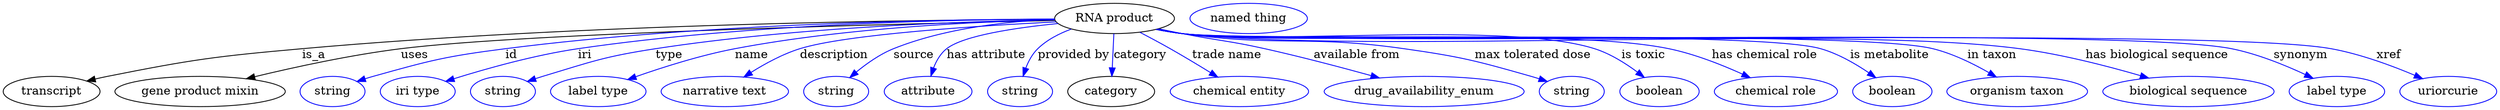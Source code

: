 digraph {
	graph [bb="0,0,2950.4,123"];
	node [label="\N"];
	"RNA product"	[height=0.5,
		label="RNA product",
		pos="1315.2,105",
		width=1.9679];
	transcript	[height=0.5,
		pos="57.195,18",
		width=1.5887];
	"RNA product" -> transcript	[label=is_a,
		lp="368.19,61.5",
		pos="e,98.933,30.491 1244.2,103.97 1084.7,103.35 686.15,98.672 354.19,69 250.9,59.767 224.9,56.298 123.19,36 118.51,35.065 113.66,34.002 \
108.82,32.875"];
	"gene product mixin"	[height=0.5,
		pos="233.19,18",
		width=2.7984];
	"RNA product" -> "gene product mixin"	[label=uses,
		lp="487.69,61.5",
		pos="e,288.06,33.23 1244.9,102.58 1070.2,98.826 620.08,87.597 471.19,69 411.94,61.599 345.51,47.113 297.92,35.631"];
	id	[color=blue,
		height=0.5,
		label=string,
		pos="390.19,18",
		width=1.0652];
	"RNA product" -> id	[color=blue,
		label=id,
		lp="602.19,61.5",
		pos="e,419.19,29.966 1244.4,104.27 1114.9,103.94 831.65,99.403 595.19,69 524.47,59.907 506.84,55.278 438.19,36 435.09,35.128 431.89,34.158 \
428.69,33.138",
		style=solid];
	iri	[color=blue,
		height=0.5,
		label="iri type",
		pos="491.19,18",
		width=1.2277];
	"RNA product" -> iri	[color=blue,
		label=iri,
		lp="689.19,61.5",
		pos="e,524.36,30.128 1243.9,104.3 1126.2,103.84 883.76,98.911 681.19,69 629.78,61.408 572.25,45.138 534.11,33.212",
		style=solid];
	type	[color=blue,
		height=0.5,
		label=string,
		pos="592.19,18",
		width=1.0652];
	"RNA product" -> type	[color=blue,
		label=type,
		lp="788.19,61.5",
		pos="e,621.12,29.995 1244.5,103.46 1140.4,101.77 940.23,95.047 772.19,69 712.01,59.671 697.47,53.715 639.19,36 636.43,35.16 633.59,34.251 \
630.74,33.305",
		style=solid];
	name	[color=blue,
		height=0.5,
		label="label type",
		pos="705.19,18",
		width=1.5707];
	"RNA product" -> name	[color=blue,
		label=name,
		lp="886.19,61.5",
		pos="e,740.11,32.331 1244.6,103.35 1155.6,101.42 998.27,94.326 866.19,69 825.95,61.282 781.56,47.05 749.61,35.738",
		style=solid];
	description	[color=blue,
		height=0.5,
		label="narrative text",
		pos="855.19,18",
		width=2.0943];
	"RNA product" -> description	[color=blue,
		label=description,
		lp="983.69,61.5",
		pos="e,877.49,35.212 1246,100.97 1154.4,96.351 997.87,86.229 943.19,69 922.97,62.628 902.27,51.156 886.02,40.806",
		style=solid];
	source	[color=blue,
		height=0.5,
		label=string,
		pos="987.19,18",
		width=1.0652];
	"RNA product" -> source	[color=blue,
		label=source,
		lp="1077.2,61.5",
		pos="e,1002.8,34.573 1244.3,104.23 1190.1,102.14 1114.5,94.246 1053.2,69 1037.5,62.552 1022.3,51.45 1010.4,41.342",
		style=solid];
	"has attribute"	[color=blue,
		height=0.5,
		label=attribute,
		pos="1095.2,18",
		width=1.4443];
	"RNA product" -> "has attribute"	[color=blue,
		label="has attribute",
		lp="1163.2,61.5",
		pos="e,1098.1,36.394 1248.1,99.066 1198.5,94.175 1136.3,85.029 1116.2,69 1109,63.259 1104.2,54.612 1101.1,46.116",
		style=solid];
	"provided by"	[color=blue,
		height=0.5,
		label=string,
		pos="1203.2,18",
		width=1.0652];
	"RNA product" -> "provided by"	[color=blue,
		label="provided by",
		lp="1266.7,61.5",
		pos="e,1206.8,36.259 1263.8,92.316 1249.6,87.082 1235.1,79.607 1224.2,69 1217.8,62.755 1213.2,54.234 1210,45.995",
		style=solid];
	category	[height=0.5,
		pos="1311.2,18",
		width=1.4263];
	"RNA product" -> category	[color=blue,
		label=category,
		lp="1345.7,61.5",
		pos="e,1312,36.175 1314.4,86.799 1313.8,75.163 1313.1,59.548 1312.5,46.237",
		style=solid];
	"trade name"	[color=blue,
		height=0.5,
		label="chemical entity",
		pos="1462.2,18",
		width=2.2748];
	"RNA product" -> "trade name"	[color=blue,
		label="trade name",
		lp="1447.2,61.5",
		pos="e,1436.9,35.195 1345.3,88.555 1356.7,82.604 1369.6,75.641 1381.2,69 1396.9,60.019 1413.9,49.591 1428.3,40.59",
		style=solid];
	"available from"	[color=blue,
		height=0.5,
		label=drug_availability_enum,
		pos="1680.2,18",
		width=3.2858];
	"RNA product" -> "available from"	[color=blue,
		label="available from",
		lp="1601.7,61.5",
		pos="e,1627.4,34.229 1367,92.619 1376,90.696 1385.4,88.756 1394.2,87 1437.6,78.341 1449,78.698 1492.2,69 1534.2,59.569 1581,47.128 1617.4,\
37.015",
		style=solid];
	"max tolerated dose"	[color=blue,
		height=0.5,
		label=string,
		pos="1855.2,18",
		width=1.0652];
	"RNA product" -> "max tolerated dose"	[color=blue,
		label="max tolerated dose",
		lp="1810.2,61.5",
		pos="e,1826.2,29.922 1365.2,92.117 1374.7,90.157 1384.7,88.333 1394.2,87 1510.2,70.634 1541.2,85.633 1657.2,69 1724.8,59.31 1741.6,54.764 \
1807.2,36 1810.3,35.113 1813.5,34.133 1816.7,33.106",
		style=solid];
	"is toxic"	[color=blue,
		height=0.5,
		label=boolean,
		pos="1958.2,18",
		width=1.2999];
	"RNA product" -> "is toxic"	[color=blue,
		label="is toxic",
		lp="1940.2,61.5",
		pos="e,1940.6,34.872 1364.7,91.962 1374.4,89.989 1384.6,88.201 1394.2,87 1502.1,73.51 1779.7,102.42 1883.2,69 1901.2,63.185 1918.9,51.71 \
1932.6,41.218",
		style=solid];
	"has chemical role"	[color=blue,
		height=0.5,
		label="chemical role",
		pos="2096.2,18",
		width=2.022];
	"RNA product" -> "has chemical role"	[color=blue,
		label="has chemical role",
		lp="2082.7,61.5",
		pos="e,2066.1,34.412 1364.3,92.005 1374.1,90.002 1384.4,88.191 1394.2,87 1521.3,71.466 1844.8,95.007 1970.2,69 2000.3,62.755 2032.5,49.861 \
2056.8,38.731",
		style=solid];
	"is metabolite"	[color=blue,
		height=0.5,
		label=boolean,
		pos="2234.2,18",
		width=1.2999];
	"RNA product" -> "is metabolite"	[color=blue,
		label="is metabolite",
		lp="2231.2,61.5",
		pos="e,2214.6,34.478 1364.3,91.947 1374.1,89.95 1384.4,88.155 1394.2,87 1477.5,77.13 2068.5,92.011 2149.2,69 2169.8,63.137 2190.5,51.097 \
2206.3,40.301",
		style=solid];
	"in taxon"	[color=blue,
		height=0.5,
		label="organism taxon",
		pos="2382.2,18",
		width=2.3109];
	"RNA product" -> "in taxon"	[color=blue,
		label="in taxon",
		lp="2352.2,61.5",
		pos="e,2357.5,35.245 1364.3,91.92 1374.1,89.924 1384.4,88.138 1394.2,87 1492.2,75.567 2186.4,92.646 2282.2,69 2305.7,63.205 2330,51.205 \
2348.8,40.413",
		style=solid];
	"has biological sequence"	[color=blue,
		height=0.5,
		label="biological sequence",
		pos="2585.2,18",
		width=2.8164];
	"RNA product" -> "has biological sequence"	[color=blue,
		label="has biological sequence",
		lp="2547.7,61.5",
		pos="e,2538.1,33.996 1364.3,91.904 1374.1,89.909 1384.4,88.127 1394.2,87 1613,61.713 2166.8,97.896 2385.2,69 2434.3,62.507 2488.7,48.44 \
2528.3,36.876",
		style=solid];
	synonym	[color=blue,
		height=0.5,
		label="label type",
		pos="2761.2,18",
		width=1.5707];
	"RNA product" -> synonym	[color=blue,
		label=synonym,
		lp="2718.2,61.5",
		pos="e,2732.8,33.839 1364.3,91.875 1374.1,89.883 1384.4,88.11 1394.2,87 1531.3,71.407 2500.9,96.081 2636.2,69 2666.7,62.886 2699.4,49.582 \
2723.6,38.234",
		style=solid];
	xref	[color=blue,
		height=0.5,
		label=uriorcurie,
		pos="2893.2,18",
		width=1.5887];
	"RNA product" -> xref	[color=blue,
		label=xref,
		lp="2822.7,61.5",
		pos="e,2862.8,33.252 1364.3,91.866 1374.1,89.874 1384.4,88.103 1394.2,87 1544.4,70.02 2605.5,95.947 2754.2,69 2788.8,62.721 2826.3,48.793 \
2853.6,37.228",
		style=solid];
	"named thing_category"	[color=blue,
		height=0.5,
		label="named thing",
		pos="1473.2,105",
		width=1.9318];
}
